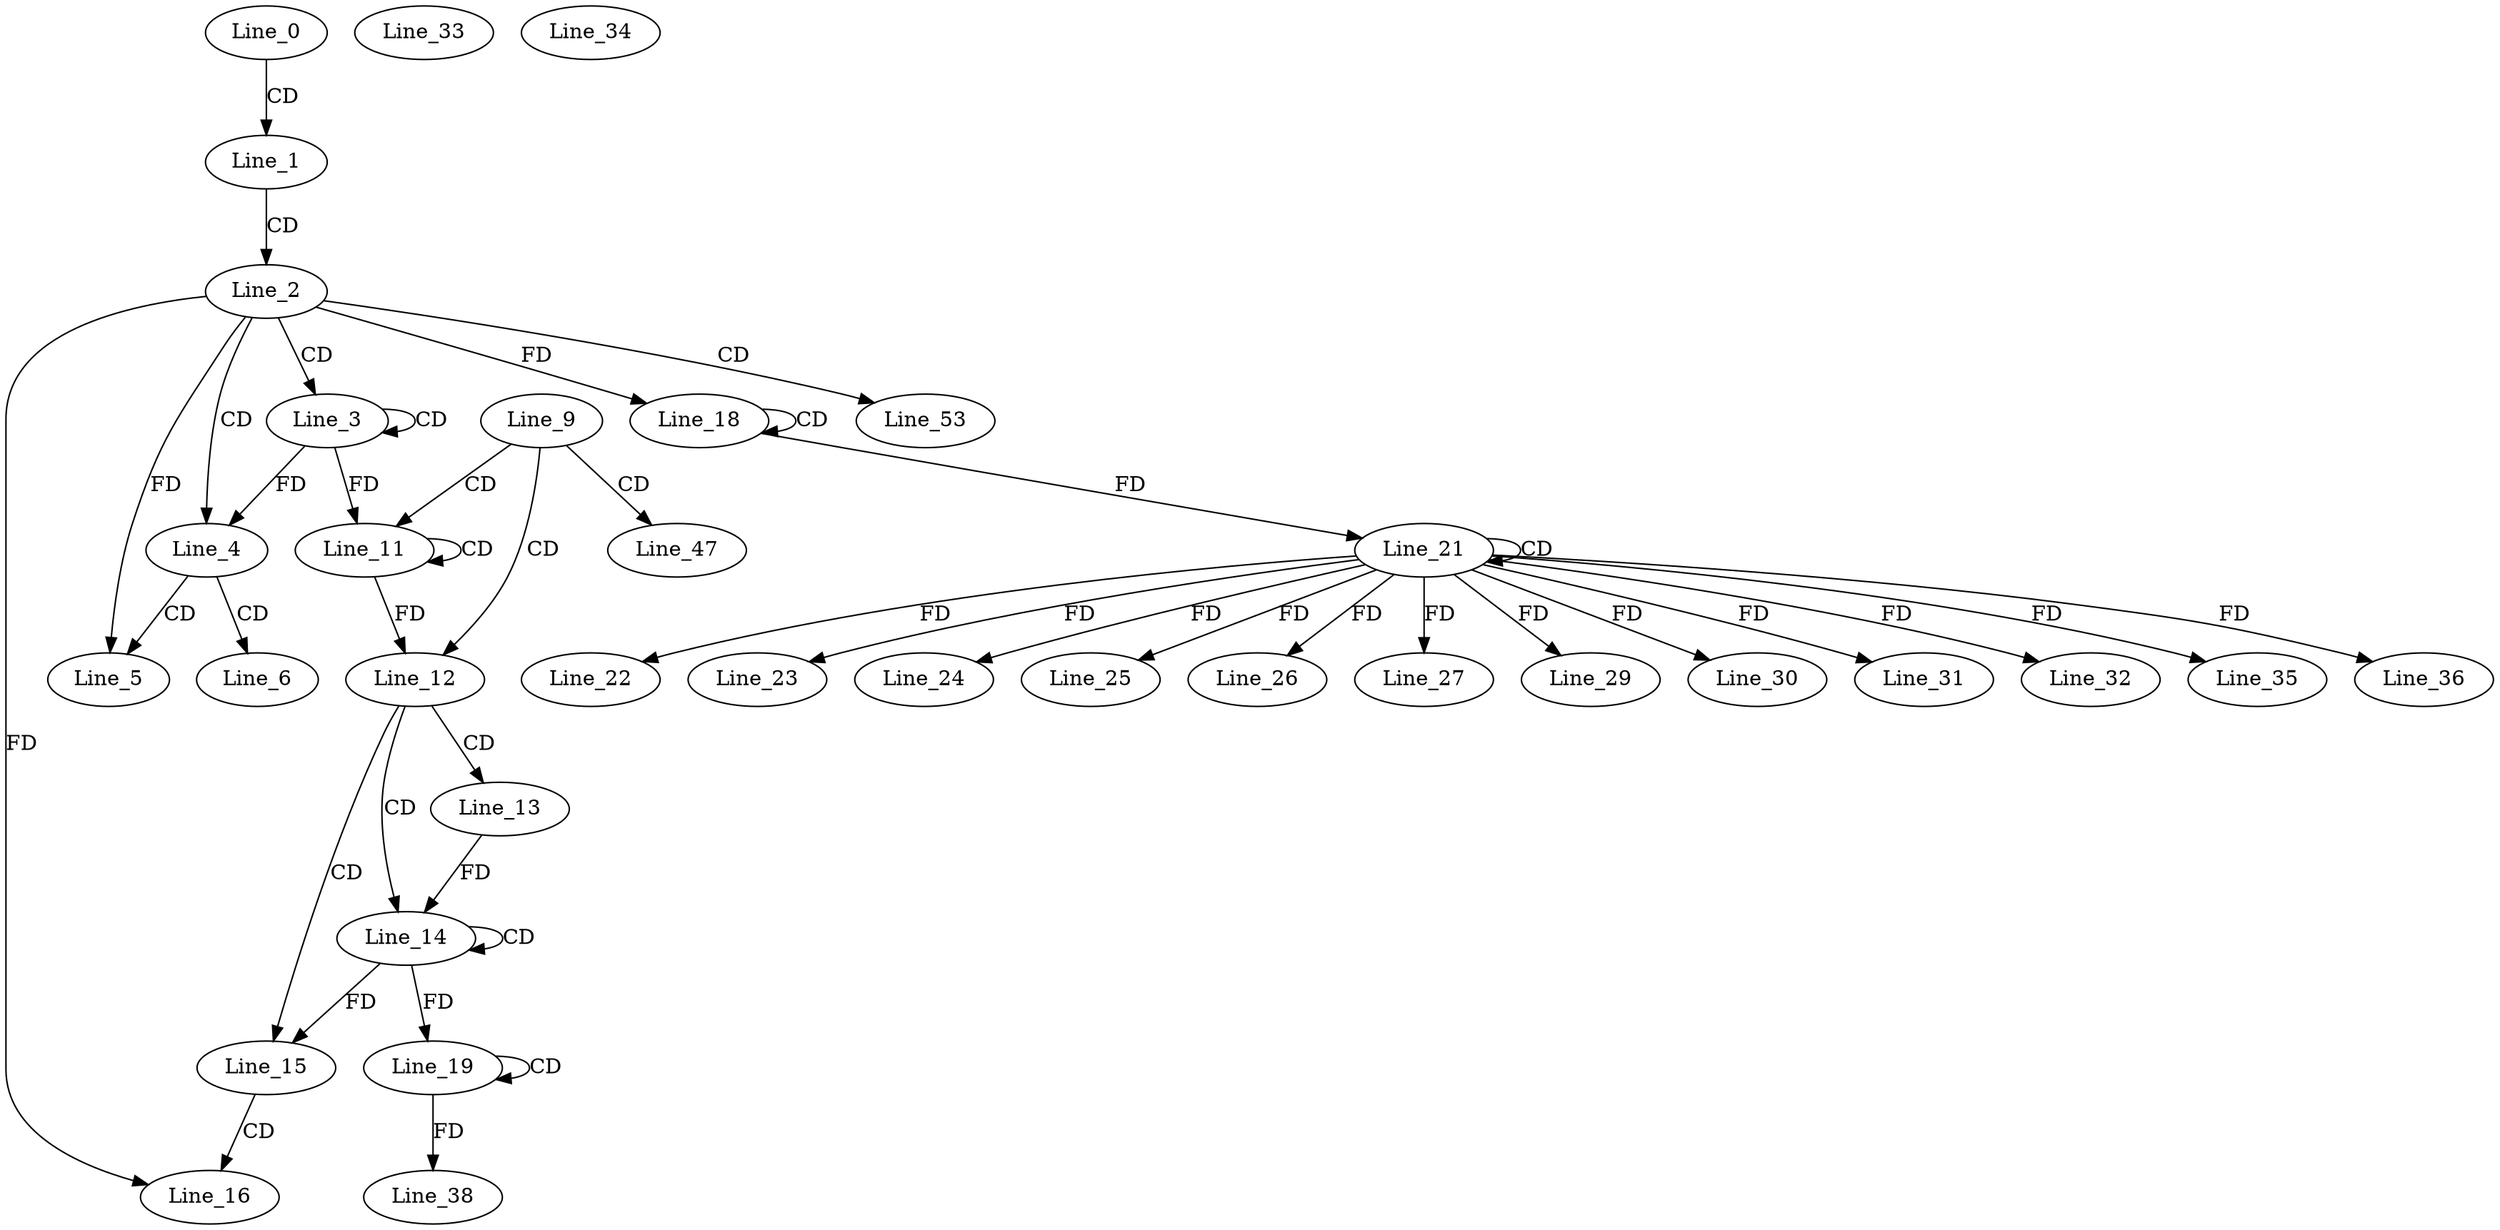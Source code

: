 digraph G {
  Line_0;
  Line_1;
  Line_2;
  Line_3;
  Line_3;
  Line_4;
  Line_5;
  Line_6;
  Line_9;
  Line_11;
  Line_11;
  Line_11;
  Line_12;
  Line_13;
  Line_14;
  Line_14;
  Line_15;
  Line_16;
  Line_18;
  Line_18;
  Line_19;
  Line_19;
  Line_21;
  Line_21;
  Line_22;
  Line_23;
  Line_24;
  Line_25;
  Line_26;
  Line_27;
  Line_29;
  Line_30;
  Line_31;
  Line_32;
  Line_33;
  Line_34;
  Line_35;
  Line_36;
  Line_38;
  Line_47;
  Line_53;
  Line_0 -> Line_1 [ label="CD" ];
  Line_1 -> Line_2 [ label="CD" ];
  Line_2 -> Line_3 [ label="CD" ];
  Line_3 -> Line_3 [ label="CD" ];
  Line_2 -> Line_4 [ label="CD" ];
  Line_3 -> Line_4 [ label="FD" ];
  Line_4 -> Line_5 [ label="CD" ];
  Line_2 -> Line_5 [ label="FD" ];
  Line_4 -> Line_6 [ label="CD" ];
  Line_9 -> Line_11 [ label="CD" ];
  Line_11 -> Line_11 [ label="CD" ];
  Line_3 -> Line_11 [ label="FD" ];
  Line_9 -> Line_12 [ label="CD" ];
  Line_11 -> Line_12 [ label="FD" ];
  Line_12 -> Line_13 [ label="CD" ];
  Line_12 -> Line_14 [ label="CD" ];
  Line_14 -> Line_14 [ label="CD" ];
  Line_13 -> Line_14 [ label="FD" ];
  Line_12 -> Line_15 [ label="CD" ];
  Line_14 -> Line_15 [ label="FD" ];
  Line_15 -> Line_16 [ label="CD" ];
  Line_2 -> Line_16 [ label="FD" ];
  Line_18 -> Line_18 [ label="CD" ];
  Line_2 -> Line_18 [ label="FD" ];
  Line_19 -> Line_19 [ label="CD" ];
  Line_14 -> Line_19 [ label="FD" ];
  Line_21 -> Line_21 [ label="CD" ];
  Line_18 -> Line_21 [ label="FD" ];
  Line_21 -> Line_22 [ label="FD" ];
  Line_21 -> Line_23 [ label="FD" ];
  Line_21 -> Line_24 [ label="FD" ];
  Line_21 -> Line_25 [ label="FD" ];
  Line_21 -> Line_26 [ label="FD" ];
  Line_21 -> Line_27 [ label="FD" ];
  Line_21 -> Line_29 [ label="FD" ];
  Line_21 -> Line_30 [ label="FD" ];
  Line_21 -> Line_31 [ label="FD" ];
  Line_21 -> Line_32 [ label="FD" ];
  Line_21 -> Line_35 [ label="FD" ];
  Line_21 -> Line_36 [ label="FD" ];
  Line_19 -> Line_38 [ label="FD" ];
  Line_9 -> Line_47 [ label="CD" ];
  Line_2 -> Line_53 [ label="CD" ];
}
